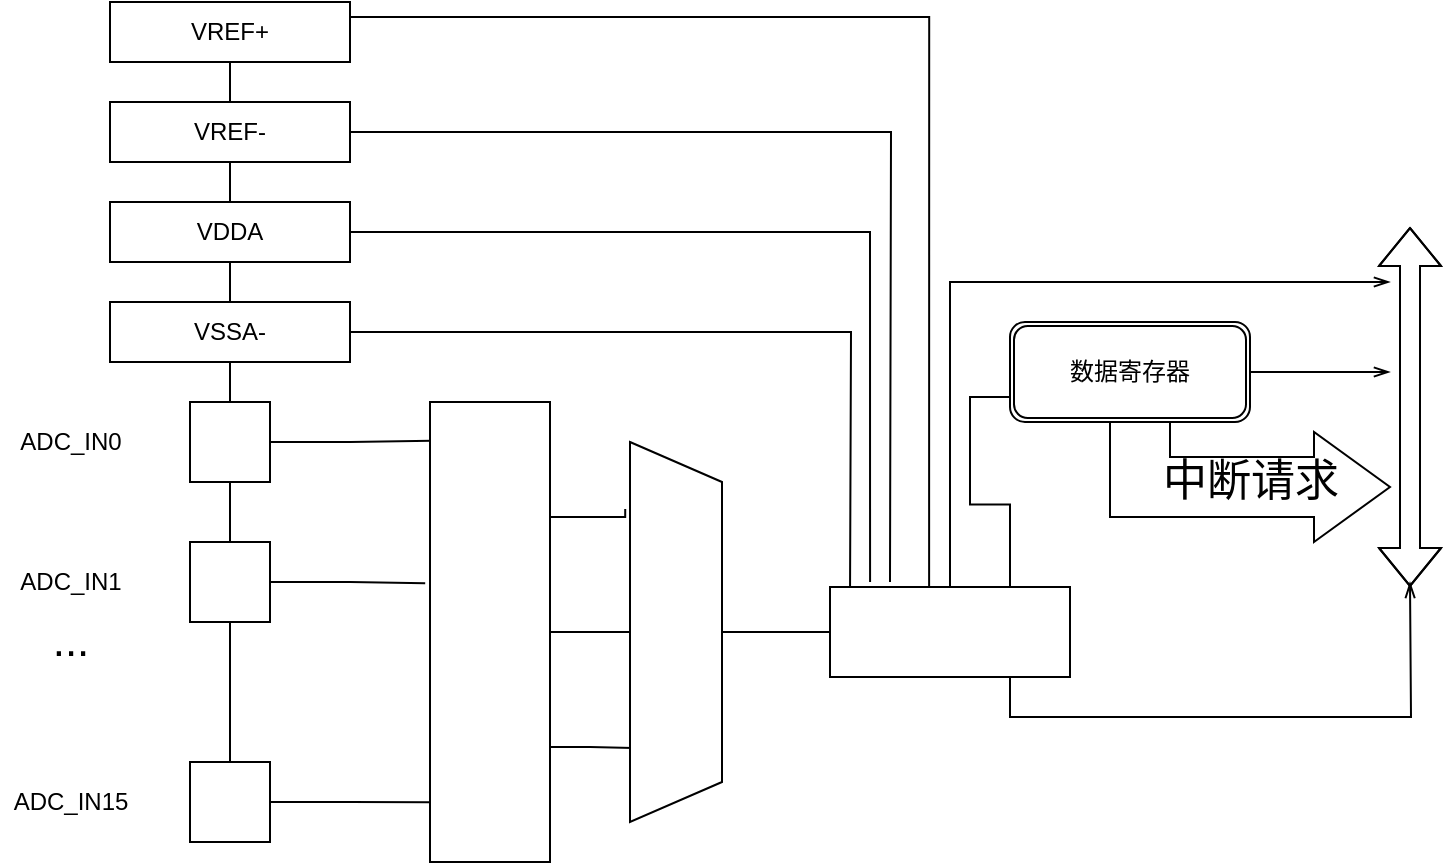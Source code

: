<mxfile version="19.0.0" type="github">
  <diagram id="c_MX2DhADh8p8LBCI-h0" name="第 1 页">
    <mxGraphModel dx="415" dy="236" grid="1" gridSize="10" guides="1" tooltips="1" connect="1" arrows="1" fold="1" page="1" pageScale="1" pageWidth="827" pageHeight="1169" math="0" shadow="0">
      <root>
        <mxCell id="0" />
        <mxCell id="1" parent="0" />
        <mxCell id="BtSb1gd6qsOIBQ_T8yXU-15" value="" style="edgeStyle=orthogonalEdgeStyle;rounded=0;orthogonalLoop=1;jettySize=auto;html=1;endArrow=none;endFill=0;" edge="1" parent="1" source="BtSb1gd6qsOIBQ_T8yXU-1" target="BtSb1gd6qsOIBQ_T8yXU-3">
          <mxGeometry relative="1" as="geometry" />
        </mxCell>
        <mxCell id="BtSb1gd6qsOIBQ_T8yXU-34" style="edgeStyle=orthogonalEdgeStyle;rounded=0;orthogonalLoop=1;jettySize=auto;html=1;exitX=1;exitY=0.25;exitDx=0;exitDy=0;entryX=0.413;entryY=0.029;entryDx=0;entryDy=0;entryPerimeter=0;fontSize=22;endArrow=none;endFill=0;" edge="1" parent="1" source="BtSb1gd6qsOIBQ_T8yXU-1" target="BtSb1gd6qsOIBQ_T8yXU-10">
          <mxGeometry relative="1" as="geometry" />
        </mxCell>
        <mxCell id="BtSb1gd6qsOIBQ_T8yXU-1" value="VREF+" style="rounded=0;whiteSpace=wrap;html=1;" vertex="1" parent="1">
          <mxGeometry x="110" y="70" width="120" height="30" as="geometry" />
        </mxCell>
        <mxCell id="BtSb1gd6qsOIBQ_T8yXU-35" style="edgeStyle=orthogonalEdgeStyle;rounded=0;orthogonalLoop=1;jettySize=auto;html=1;exitX=1;exitY=0.5;exitDx=0;exitDy=0;fontSize=22;endArrow=none;endFill=0;" edge="1" parent="1" source="BtSb1gd6qsOIBQ_T8yXU-2">
          <mxGeometry relative="1" as="geometry">
            <mxPoint x="500" y="360" as="targetPoint" />
          </mxGeometry>
        </mxCell>
        <mxCell id="BtSb1gd6qsOIBQ_T8yXU-2" value="VREF-" style="rounded=0;whiteSpace=wrap;html=1;" vertex="1" parent="1">
          <mxGeometry x="110" y="120" width="120" height="30" as="geometry" />
        </mxCell>
        <mxCell id="BtSb1gd6qsOIBQ_T8yXU-16" value="" style="edgeStyle=orthogonalEdgeStyle;rounded=0;orthogonalLoop=1;jettySize=auto;html=1;endArrow=none;endFill=0;" edge="1" parent="1" source="BtSb1gd6qsOIBQ_T8yXU-3" target="BtSb1gd6qsOIBQ_T8yXU-5">
          <mxGeometry relative="1" as="geometry" />
        </mxCell>
        <mxCell id="BtSb1gd6qsOIBQ_T8yXU-36" style="edgeStyle=orthogonalEdgeStyle;rounded=0;orthogonalLoop=1;jettySize=auto;html=1;exitX=1;exitY=0.5;exitDx=0;exitDy=0;entryX=0.167;entryY=-0.056;entryDx=0;entryDy=0;entryPerimeter=0;fontSize=22;endArrow=none;endFill=0;" edge="1" parent="1" source="BtSb1gd6qsOIBQ_T8yXU-3" target="BtSb1gd6qsOIBQ_T8yXU-10">
          <mxGeometry relative="1" as="geometry" />
        </mxCell>
        <mxCell id="BtSb1gd6qsOIBQ_T8yXU-3" value="VDDA" style="rounded=0;whiteSpace=wrap;html=1;" vertex="1" parent="1">
          <mxGeometry x="110" y="170" width="120" height="30" as="geometry" />
        </mxCell>
        <mxCell id="BtSb1gd6qsOIBQ_T8yXU-37" style="edgeStyle=orthogonalEdgeStyle;rounded=0;orthogonalLoop=1;jettySize=auto;html=1;exitX=1;exitY=0.5;exitDx=0;exitDy=0;fontSize=22;endArrow=none;endFill=0;" edge="1" parent="1" source="BtSb1gd6qsOIBQ_T8yXU-4">
          <mxGeometry relative="1" as="geometry">
            <mxPoint x="480" y="370" as="targetPoint" />
          </mxGeometry>
        </mxCell>
        <mxCell id="BtSb1gd6qsOIBQ_T8yXU-4" value="VSSA-" style="rounded=0;whiteSpace=wrap;html=1;" vertex="1" parent="1">
          <mxGeometry x="110" y="220" width="120" height="30" as="geometry" />
        </mxCell>
        <mxCell id="BtSb1gd6qsOIBQ_T8yXU-17" value="" style="edgeStyle=orthogonalEdgeStyle;rounded=0;orthogonalLoop=1;jettySize=auto;html=1;endArrow=none;endFill=0;" edge="1" parent="1" source="BtSb1gd6qsOIBQ_T8yXU-5" target="BtSb1gd6qsOIBQ_T8yXU-6">
          <mxGeometry relative="1" as="geometry" />
        </mxCell>
        <mxCell id="BtSb1gd6qsOIBQ_T8yXU-25" style="edgeStyle=orthogonalEdgeStyle;rounded=0;orthogonalLoop=1;jettySize=auto;html=1;exitX=1;exitY=0.5;exitDx=0;exitDy=0;entryX=0.084;entryY=0.986;entryDx=0;entryDy=0;entryPerimeter=0;fontSize=22;endArrow=none;endFill=0;" edge="1" parent="1" source="BtSb1gd6qsOIBQ_T8yXU-5" target="BtSb1gd6qsOIBQ_T8yXU-8">
          <mxGeometry relative="1" as="geometry" />
        </mxCell>
        <mxCell id="BtSb1gd6qsOIBQ_T8yXU-5" value="" style="whiteSpace=wrap;html=1;aspect=fixed;" vertex="1" parent="1">
          <mxGeometry x="150" y="270" width="40" height="40" as="geometry" />
        </mxCell>
        <mxCell id="BtSb1gd6qsOIBQ_T8yXU-18" value="" style="edgeStyle=orthogonalEdgeStyle;rounded=0;orthogonalLoop=1;jettySize=auto;html=1;endArrow=none;endFill=0;" edge="1" parent="1" source="BtSb1gd6qsOIBQ_T8yXU-6" target="BtSb1gd6qsOIBQ_T8yXU-7">
          <mxGeometry relative="1" as="geometry" />
        </mxCell>
        <mxCell id="BtSb1gd6qsOIBQ_T8yXU-26" style="edgeStyle=orthogonalEdgeStyle;rounded=0;orthogonalLoop=1;jettySize=auto;html=1;exitX=1;exitY=0.5;exitDx=0;exitDy=0;entryX=0.394;entryY=1.04;entryDx=0;entryDy=0;entryPerimeter=0;fontSize=22;endArrow=none;endFill=0;" edge="1" parent="1" source="BtSb1gd6qsOIBQ_T8yXU-6" target="BtSb1gd6qsOIBQ_T8yXU-8">
          <mxGeometry relative="1" as="geometry" />
        </mxCell>
        <mxCell id="BtSb1gd6qsOIBQ_T8yXU-6" value="" style="whiteSpace=wrap;html=1;aspect=fixed;" vertex="1" parent="1">
          <mxGeometry x="150" y="340" width="40" height="40" as="geometry" />
        </mxCell>
        <mxCell id="BtSb1gd6qsOIBQ_T8yXU-28" style="edgeStyle=orthogonalEdgeStyle;rounded=0;orthogonalLoop=1;jettySize=auto;html=1;exitX=1;exitY=0.5;exitDx=0;exitDy=0;entryX=0.87;entryY=1;entryDx=0;entryDy=0;entryPerimeter=0;fontSize=22;endArrow=none;endFill=0;" edge="1" parent="1" source="BtSb1gd6qsOIBQ_T8yXU-7" target="BtSb1gd6qsOIBQ_T8yXU-8">
          <mxGeometry relative="1" as="geometry" />
        </mxCell>
        <mxCell id="BtSb1gd6qsOIBQ_T8yXU-7" value="" style="whiteSpace=wrap;html=1;aspect=fixed;" vertex="1" parent="1">
          <mxGeometry x="150" y="450" width="40" height="40" as="geometry" />
        </mxCell>
        <mxCell id="BtSb1gd6qsOIBQ_T8yXU-29" style="edgeStyle=orthogonalEdgeStyle;rounded=0;orthogonalLoop=1;jettySize=auto;html=1;exitX=0.25;exitY=0;exitDx=0;exitDy=0;entryX=0.176;entryY=1.052;entryDx=0;entryDy=0;entryPerimeter=0;fontSize=22;endArrow=none;endFill=0;" edge="1" parent="1" source="BtSb1gd6qsOIBQ_T8yXU-8" target="BtSb1gd6qsOIBQ_T8yXU-9">
          <mxGeometry relative="1" as="geometry" />
        </mxCell>
        <mxCell id="BtSb1gd6qsOIBQ_T8yXU-30" style="edgeStyle=orthogonalEdgeStyle;rounded=0;orthogonalLoop=1;jettySize=auto;html=1;exitX=0.5;exitY=0;exitDx=0;exitDy=0;entryX=0.5;entryY=1;entryDx=0;entryDy=0;fontSize=22;endArrow=none;endFill=0;" edge="1" parent="1" source="BtSb1gd6qsOIBQ_T8yXU-8" target="BtSb1gd6qsOIBQ_T8yXU-9">
          <mxGeometry relative="1" as="geometry" />
        </mxCell>
        <mxCell id="BtSb1gd6qsOIBQ_T8yXU-31" style="edgeStyle=orthogonalEdgeStyle;rounded=0;orthogonalLoop=1;jettySize=auto;html=1;exitX=0.75;exitY=0;exitDx=0;exitDy=0;entryX=0.805;entryY=0.965;entryDx=0;entryDy=0;entryPerimeter=0;fontSize=22;endArrow=none;endFill=0;" edge="1" parent="1" source="BtSb1gd6qsOIBQ_T8yXU-8" target="BtSb1gd6qsOIBQ_T8yXU-9">
          <mxGeometry relative="1" as="geometry" />
        </mxCell>
        <mxCell id="BtSb1gd6qsOIBQ_T8yXU-8" value="" style="rounded=0;whiteSpace=wrap;html=1;direction=south;" vertex="1" parent="1">
          <mxGeometry x="270" y="270" width="60" height="230" as="geometry" />
        </mxCell>
        <mxCell id="BtSb1gd6qsOIBQ_T8yXU-33" style="edgeStyle=orthogonalEdgeStyle;rounded=0;orthogonalLoop=1;jettySize=auto;html=1;exitX=0.5;exitY=0;exitDx=0;exitDy=0;entryX=0;entryY=0.5;entryDx=0;entryDy=0;fontSize=22;endArrow=none;endFill=0;" edge="1" parent="1" source="BtSb1gd6qsOIBQ_T8yXU-9" target="BtSb1gd6qsOIBQ_T8yXU-10">
          <mxGeometry relative="1" as="geometry" />
        </mxCell>
        <mxCell id="BtSb1gd6qsOIBQ_T8yXU-9" value="" style="shape=trapezoid;perimeter=trapezoidPerimeter;whiteSpace=wrap;html=1;fixedSize=1;direction=south;" vertex="1" parent="1">
          <mxGeometry x="370" y="290" width="46" height="190" as="geometry" />
        </mxCell>
        <mxCell id="BtSb1gd6qsOIBQ_T8yXU-38" style="edgeStyle=orthogonalEdgeStyle;rounded=0;orthogonalLoop=1;jettySize=auto;html=1;exitX=0.75;exitY=0;exitDx=0;exitDy=0;entryX=0;entryY=0.75;entryDx=0;entryDy=0;fontSize=22;endArrow=none;endFill=0;" edge="1" parent="1" source="BtSb1gd6qsOIBQ_T8yXU-10" target="BtSb1gd6qsOIBQ_T8yXU-12">
          <mxGeometry relative="1" as="geometry" />
        </mxCell>
        <mxCell id="BtSb1gd6qsOIBQ_T8yXU-44" style="edgeStyle=orthogonalEdgeStyle;rounded=0;orthogonalLoop=1;jettySize=auto;html=1;exitX=0.75;exitY=1;exitDx=0;exitDy=0;fontSize=22;endArrow=openThin;endFill=0;" edge="1" parent="1" source="BtSb1gd6qsOIBQ_T8yXU-10">
          <mxGeometry relative="1" as="geometry">
            <mxPoint x="760" y="360" as="targetPoint" />
          </mxGeometry>
        </mxCell>
        <mxCell id="BtSb1gd6qsOIBQ_T8yXU-46" style="edgeStyle=orthogonalEdgeStyle;rounded=0;orthogonalLoop=1;jettySize=auto;html=1;exitX=0.5;exitY=0;exitDx=0;exitDy=0;fontSize=22;endArrow=openThin;endFill=0;" edge="1" parent="1" source="BtSb1gd6qsOIBQ_T8yXU-10">
          <mxGeometry relative="1" as="geometry">
            <mxPoint x="750" y="210" as="targetPoint" />
            <Array as="points">
              <mxPoint x="530" y="210" />
            </Array>
          </mxGeometry>
        </mxCell>
        <mxCell id="BtSb1gd6qsOIBQ_T8yXU-10" value="" style="rounded=0;whiteSpace=wrap;html=1;" vertex="1" parent="1">
          <mxGeometry x="470" y="362.5" width="120" height="45" as="geometry" />
        </mxCell>
        <mxCell id="BtSb1gd6qsOIBQ_T8yXU-42" style="edgeStyle=orthogonalEdgeStyle;rounded=0;orthogonalLoop=1;jettySize=auto;html=1;exitX=1;exitY=0.5;exitDx=0;exitDy=0;fontSize=22;endArrow=openThin;endFill=0;" edge="1" parent="1" source="BtSb1gd6qsOIBQ_T8yXU-12">
          <mxGeometry relative="1" as="geometry">
            <mxPoint x="750" y="255" as="targetPoint" />
            <Array as="points">
              <mxPoint x="710" y="255" />
              <mxPoint x="710" y="255" />
            </Array>
          </mxGeometry>
        </mxCell>
        <mxCell id="BtSb1gd6qsOIBQ_T8yXU-12" value="数据寄存器" style="shape=ext;double=1;rounded=1;whiteSpace=wrap;html=1;" vertex="1" parent="1">
          <mxGeometry x="560" y="230" width="120" height="50" as="geometry" />
        </mxCell>
        <mxCell id="BtSb1gd6qsOIBQ_T8yXU-14" value="" style="shape=flexArrow;endArrow=classic;startArrow=classic;html=1;rounded=0;" edge="1" parent="1">
          <mxGeometry width="100" height="100" relative="1" as="geometry">
            <mxPoint x="760" y="362.5" as="sourcePoint" />
            <mxPoint x="760" y="182.5" as="targetPoint" />
            <Array as="points">
              <mxPoint x="760" y="272.5" />
            </Array>
          </mxGeometry>
        </mxCell>
        <mxCell id="BtSb1gd6qsOIBQ_T8yXU-20" value="ADC_IN0" style="text;html=1;align=center;verticalAlign=middle;resizable=0;points=[];autosize=1;strokeColor=none;fillColor=none;" vertex="1" parent="1">
          <mxGeometry x="55" y="280" width="70" height="20" as="geometry" />
        </mxCell>
        <mxCell id="BtSb1gd6qsOIBQ_T8yXU-21" value="ADC_IN1" style="text;html=1;align=center;verticalAlign=middle;resizable=0;points=[];autosize=1;strokeColor=none;fillColor=none;" vertex="1" parent="1">
          <mxGeometry x="55" y="350" width="70" height="20" as="geometry" />
        </mxCell>
        <mxCell id="BtSb1gd6qsOIBQ_T8yXU-22" value="ADC_IN15" style="text;html=1;align=center;verticalAlign=middle;resizable=0;points=[];autosize=1;strokeColor=none;fillColor=none;" vertex="1" parent="1">
          <mxGeometry x="55" y="460" width="70" height="20" as="geometry" />
        </mxCell>
        <mxCell id="BtSb1gd6qsOIBQ_T8yXU-23" value="..." style="text;html=1;align=center;verticalAlign=middle;resizable=0;points=[];autosize=1;strokeColor=none;fillColor=none;fontSize=22;" vertex="1" parent="1">
          <mxGeometry x="75" y="375" width="30" height="30" as="geometry" />
        </mxCell>
        <mxCell id="BtSb1gd6qsOIBQ_T8yXU-43" value="中断请求" style="html=1;shadow=0;dashed=0;align=center;verticalAlign=middle;shape=mxgraph.arrows2.bendArrow;dy=15;dx=38;notch=0;arrowHead=55;rounded=0;fontSize=22;direction=east;flipV=1;" vertex="1" parent="1">
          <mxGeometry x="610" y="280" width="140" height="60" as="geometry" />
        </mxCell>
      </root>
    </mxGraphModel>
  </diagram>
</mxfile>
